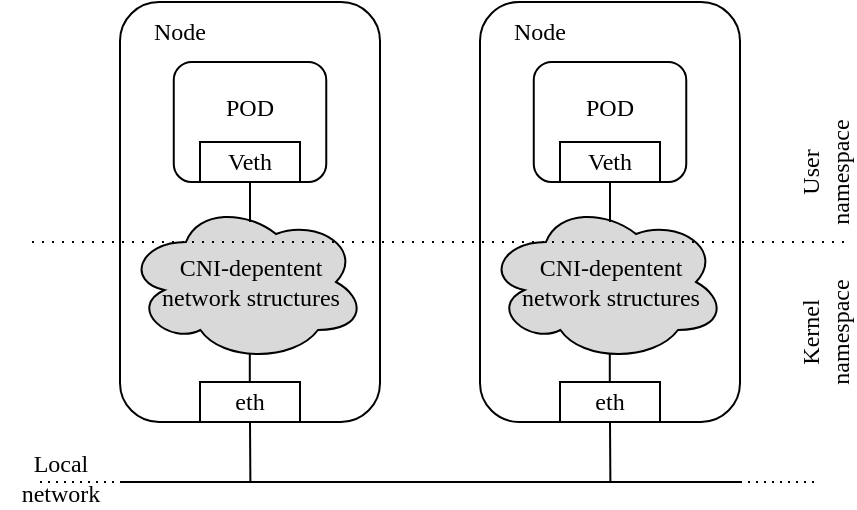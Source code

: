 <mxfile version="24.7.8">
  <diagram name="Page-1" id="G9_fZqqb6Zyh2_aJ_G_H">
    <mxGraphModel dx="1430" dy="1957" grid="1" gridSize="10" guides="1" tooltips="1" connect="1" arrows="1" fold="1" page="1" pageScale="1" pageWidth="850" pageHeight="1100" math="0" shadow="0">
      <root>
        <mxCell id="0" />
        <mxCell id="1" parent="0" />
        <mxCell id="ZKY7AgqnNyPK3k431e_x-3" value="&lt;font face=&quot;newcomputermodern&quot;&gt;POD&lt;br&gt;&lt;br&gt;&lt;/font&gt;" style="rounded=1;whiteSpace=wrap;html=1;fillColor=none;shadow=0;" parent="1" vertex="1">
          <mxGeometry x="126.88" y="-970" width="76.25" height="60" as="geometry" />
        </mxCell>
        <mxCell id="ZKY7AgqnNyPK3k431e_x-31" style="edgeStyle=orthogonalEdgeStyle;rounded=0;orthogonalLoop=1;jettySize=auto;html=1;exitX=0.5;exitY=1;exitDx=0;exitDy=0;endArrow=none;endFill=0;shadow=0;" parent="1" source="ZKY7AgqnNyPK3k431e_x-9" edge="1">
          <mxGeometry relative="1" as="geometry">
            <mxPoint x="165.19" y="-760" as="targetPoint" />
          </mxGeometry>
        </mxCell>
        <mxCell id="ZKY7AgqnNyPK3k431e_x-9" value="" style="rounded=1;whiteSpace=wrap;html=1;fillColor=none;shadow=0;" parent="1" vertex="1">
          <mxGeometry x="100" y="-1000" width="130" height="210" as="geometry" />
        </mxCell>
        <mxCell id="ZKY7AgqnNyPK3k431e_x-10" value="&lt;font face=&quot;newcomputermodern&quot;&gt;Node&lt;/font&gt;" style="text;html=1;align=center;verticalAlign=middle;whiteSpace=wrap;rounded=0;shadow=0;" parent="1" vertex="1">
          <mxGeometry x="100" y="-1000" width="60" height="30" as="geometry" />
        </mxCell>
        <mxCell id="ZKY7AgqnNyPK3k431e_x-12" value="Veth" style="rounded=0;whiteSpace=wrap;html=1;fontFamily=newcomputermodern;shadow=0;" parent="1" vertex="1">
          <mxGeometry x="140" y="-930" width="50" height="20" as="geometry" />
        </mxCell>
        <mxCell id="ZKY7AgqnNyPK3k431e_x-13" value="eth" style="rounded=0;whiteSpace=wrap;html=1;fontFamily=newcomputermodern;shadow=0;" parent="1" vertex="1">
          <mxGeometry x="140" y="-810" width="50" height="20" as="geometry" />
        </mxCell>
        <mxCell id="ZKY7AgqnNyPK3k431e_x-15" value="" style="ellipse;shape=cloud;whiteSpace=wrap;html=1;fillColor=#D9D9D9;fontColor=#333333;strokeColor=#000000;shadow=0;" parent="1" vertex="1">
          <mxGeometry x="103" y="-900" width="120" height="80" as="geometry" />
        </mxCell>
        <mxCell id="ZKY7AgqnNyPK3k431e_x-16" value="&lt;font face=&quot;newcomputermodern&quot;&gt;CNI-depentent network structures&lt;/font&gt;" style="text;html=1;align=center;verticalAlign=middle;whiteSpace=wrap;rounded=0;shadow=0;" parent="1" vertex="1">
          <mxGeometry x="117.5" y="-875" width="95" height="30" as="geometry" />
        </mxCell>
        <mxCell id="ZKY7AgqnNyPK3k431e_x-32" style="edgeStyle=orthogonalEdgeStyle;rounded=0;orthogonalLoop=1;jettySize=auto;html=1;exitX=0.5;exitY=1;exitDx=0;exitDy=0;endArrow=none;endFill=0;shadow=0;" parent="1" edge="1">
          <mxGeometry relative="1" as="geometry">
            <mxPoint x="345.19" y="-760" as="targetPoint" />
            <mxPoint x="345" y="-790.0" as="sourcePoint" />
          </mxGeometry>
        </mxCell>
        <mxCell id="ZKY7AgqnNyPK3k431e_x-24" value="" style="endArrow=none;html=1;rounded=0;shadow=0;" parent="1" edge="1">
          <mxGeometry width="50" height="50" relative="1" as="geometry">
            <mxPoint x="100" y="-760" as="sourcePoint" />
            <mxPoint x="410" y="-760" as="targetPoint" />
          </mxGeometry>
        </mxCell>
        <mxCell id="ZKY7AgqnNyPK3k431e_x-25" value="" style="endArrow=none;dashed=1;html=1;dashPattern=1 3;strokeWidth=1;rounded=0;shadow=0;" parent="1" edge="1">
          <mxGeometry width="50" height="50" relative="1" as="geometry">
            <mxPoint x="410" y="-760" as="sourcePoint" />
            <mxPoint x="450" y="-760" as="targetPoint" />
          </mxGeometry>
        </mxCell>
        <mxCell id="ZKY7AgqnNyPK3k431e_x-27" value="" style="endArrow=none;dashed=1;html=1;dashPattern=1 3;strokeWidth=1;rounded=0;shadow=0;" parent="1" edge="1">
          <mxGeometry width="50" height="50" relative="1" as="geometry">
            <mxPoint x="60" y="-760" as="sourcePoint" />
            <mxPoint x="100" y="-760" as="targetPoint" />
          </mxGeometry>
        </mxCell>
        <mxCell id="ZKY7AgqnNyPK3k431e_x-29" value="&lt;font face=&quot;newcomputermodern&quot;&gt;Local network&lt;/font&gt;" style="text;html=1;align=center;verticalAlign=middle;whiteSpace=wrap;rounded=0;shadow=0;" parent="1" vertex="1">
          <mxGeometry x="40" y="-777" width="61" height="30" as="geometry" />
        </mxCell>
        <mxCell id="ZKY7AgqnNyPK3k431e_x-36" style="edgeStyle=orthogonalEdgeStyle;rounded=0;orthogonalLoop=1;jettySize=auto;html=1;entryX=0.514;entryY=0.117;entryDx=0;entryDy=0;entryPerimeter=0;endArrow=none;endFill=0;shadow=0;" parent="1" source="ZKY7AgqnNyPK3k431e_x-12" target="ZKY7AgqnNyPK3k431e_x-15" edge="1">
          <mxGeometry relative="1" as="geometry" />
        </mxCell>
        <mxCell id="ZKY7AgqnNyPK3k431e_x-37" style="edgeStyle=orthogonalEdgeStyle;rounded=0;orthogonalLoop=1;jettySize=auto;html=1;entryX=0.516;entryY=0.949;entryDx=0;entryDy=0;entryPerimeter=0;startArrow=none;startFill=0;endArrow=none;endFill=0;shadow=0;" parent="1" source="ZKY7AgqnNyPK3k431e_x-13" target="ZKY7AgqnNyPK3k431e_x-15" edge="1">
          <mxGeometry relative="1" as="geometry">
            <Array as="points">
              <mxPoint x="165" y="-824" />
            </Array>
          </mxGeometry>
        </mxCell>
        <mxCell id="ZKY7AgqnNyPK3k431e_x-38" value="&lt;font face=&quot;newcomputermodern&quot;&gt;POD&lt;br&gt;&lt;br&gt;&lt;/font&gt;" style="rounded=1;whiteSpace=wrap;html=1;fillColor=none;shadow=0;" parent="1" vertex="1">
          <mxGeometry x="306.88" y="-970" width="76.25" height="60" as="geometry" />
        </mxCell>
        <mxCell id="ZKY7AgqnNyPK3k431e_x-39" value="" style="rounded=1;whiteSpace=wrap;html=1;fillColor=none;shadow=0;" parent="1" vertex="1">
          <mxGeometry x="280" y="-1000" width="130" height="210" as="geometry" />
        </mxCell>
        <mxCell id="ZKY7AgqnNyPK3k431e_x-40" value="&lt;font face=&quot;newcomputermodern&quot;&gt;Node&lt;/font&gt;" style="text;html=1;align=center;verticalAlign=middle;whiteSpace=wrap;rounded=0;shadow=0;" parent="1" vertex="1">
          <mxGeometry x="280" y="-1000" width="60" height="30" as="geometry" />
        </mxCell>
        <mxCell id="ZKY7AgqnNyPK3k431e_x-41" value="Veth" style="rounded=0;whiteSpace=wrap;html=1;fontFamily=newcomputermodern;shadow=0;" parent="1" vertex="1">
          <mxGeometry x="320" y="-930" width="50" height="20" as="geometry" />
        </mxCell>
        <mxCell id="ZKY7AgqnNyPK3k431e_x-42" value="eth" style="rounded=0;whiteSpace=wrap;html=1;fontFamily=newcomputermodern;shadow=0;" parent="1" vertex="1">
          <mxGeometry x="320" y="-810" width="50" height="20" as="geometry" />
        </mxCell>
        <mxCell id="ZKY7AgqnNyPK3k431e_x-43" value="" style="ellipse;shape=cloud;whiteSpace=wrap;html=1;fillColor=#D9D9D9;fontColor=#333333;strokeColor=#000000;shadow=0;" parent="1" vertex="1">
          <mxGeometry x="283" y="-900" width="120" height="80" as="geometry" />
        </mxCell>
        <mxCell id="ZKY7AgqnNyPK3k431e_x-44" value="&lt;font face=&quot;newcomputermodern&quot;&gt;CNI-depentent network structures&lt;/font&gt;" style="text;html=1;align=center;verticalAlign=middle;whiteSpace=wrap;rounded=0;shadow=0;" parent="1" vertex="1">
          <mxGeometry x="297.5" y="-875" width="95" height="30" as="geometry" />
        </mxCell>
        <mxCell id="ZKY7AgqnNyPK3k431e_x-45" style="edgeStyle=orthogonalEdgeStyle;rounded=0;orthogonalLoop=1;jettySize=auto;html=1;entryX=0.514;entryY=0.117;entryDx=0;entryDy=0;entryPerimeter=0;endArrow=none;endFill=0;shadow=0;" parent="1" source="ZKY7AgqnNyPK3k431e_x-41" target="ZKY7AgqnNyPK3k431e_x-43" edge="1">
          <mxGeometry relative="1" as="geometry" />
        </mxCell>
        <mxCell id="ZKY7AgqnNyPK3k431e_x-46" style="edgeStyle=orthogonalEdgeStyle;rounded=0;orthogonalLoop=1;jettySize=auto;html=1;entryX=0.516;entryY=0.949;entryDx=0;entryDy=0;entryPerimeter=0;startArrow=none;startFill=0;endArrow=none;endFill=0;shadow=0;" parent="1" source="ZKY7AgqnNyPK3k431e_x-42" target="ZKY7AgqnNyPK3k431e_x-43" edge="1">
          <mxGeometry relative="1" as="geometry">
            <Array as="points">
              <mxPoint x="345" y="-824" />
            </Array>
          </mxGeometry>
        </mxCell>
        <mxCell id="ZKY7AgqnNyPK3k431e_x-48" value="&lt;font face=&quot;newcomputermodern&quot;&gt;User namespace&lt;/font&gt;" style="text;html=1;align=center;verticalAlign=middle;whiteSpace=wrap;rounded=0;rotation=-90;shadow=0;" parent="1" vertex="1">
          <mxGeometry x="415" y="-930" width="75" height="30" as="geometry" />
        </mxCell>
        <mxCell id="ZKY7AgqnNyPK3k431e_x-49" value="&lt;font face=&quot;newcomputermodern&quot;&gt;Kernel namespace&lt;/font&gt;" style="text;html=1;align=center;verticalAlign=middle;whiteSpace=wrap;rounded=0;rotation=-90;shadow=0;" parent="1" vertex="1">
          <mxGeometry x="410" y="-850" width="85" height="30" as="geometry" />
        </mxCell>
        <mxCell id="ZKY7AgqnNyPK3k431e_x-47" value="" style="endArrow=none;dashed=1;html=1;strokeWidth=1;rounded=0;dashPattern=1 4;shadow=0;" parent="1" edge="1">
          <mxGeometry width="50" height="50" relative="1" as="geometry">
            <mxPoint x="462" y="-880" as="sourcePoint" />
            <mxPoint x="52" y="-880" as="targetPoint" />
          </mxGeometry>
        </mxCell>
      </root>
    </mxGraphModel>
  </diagram>
</mxfile>
